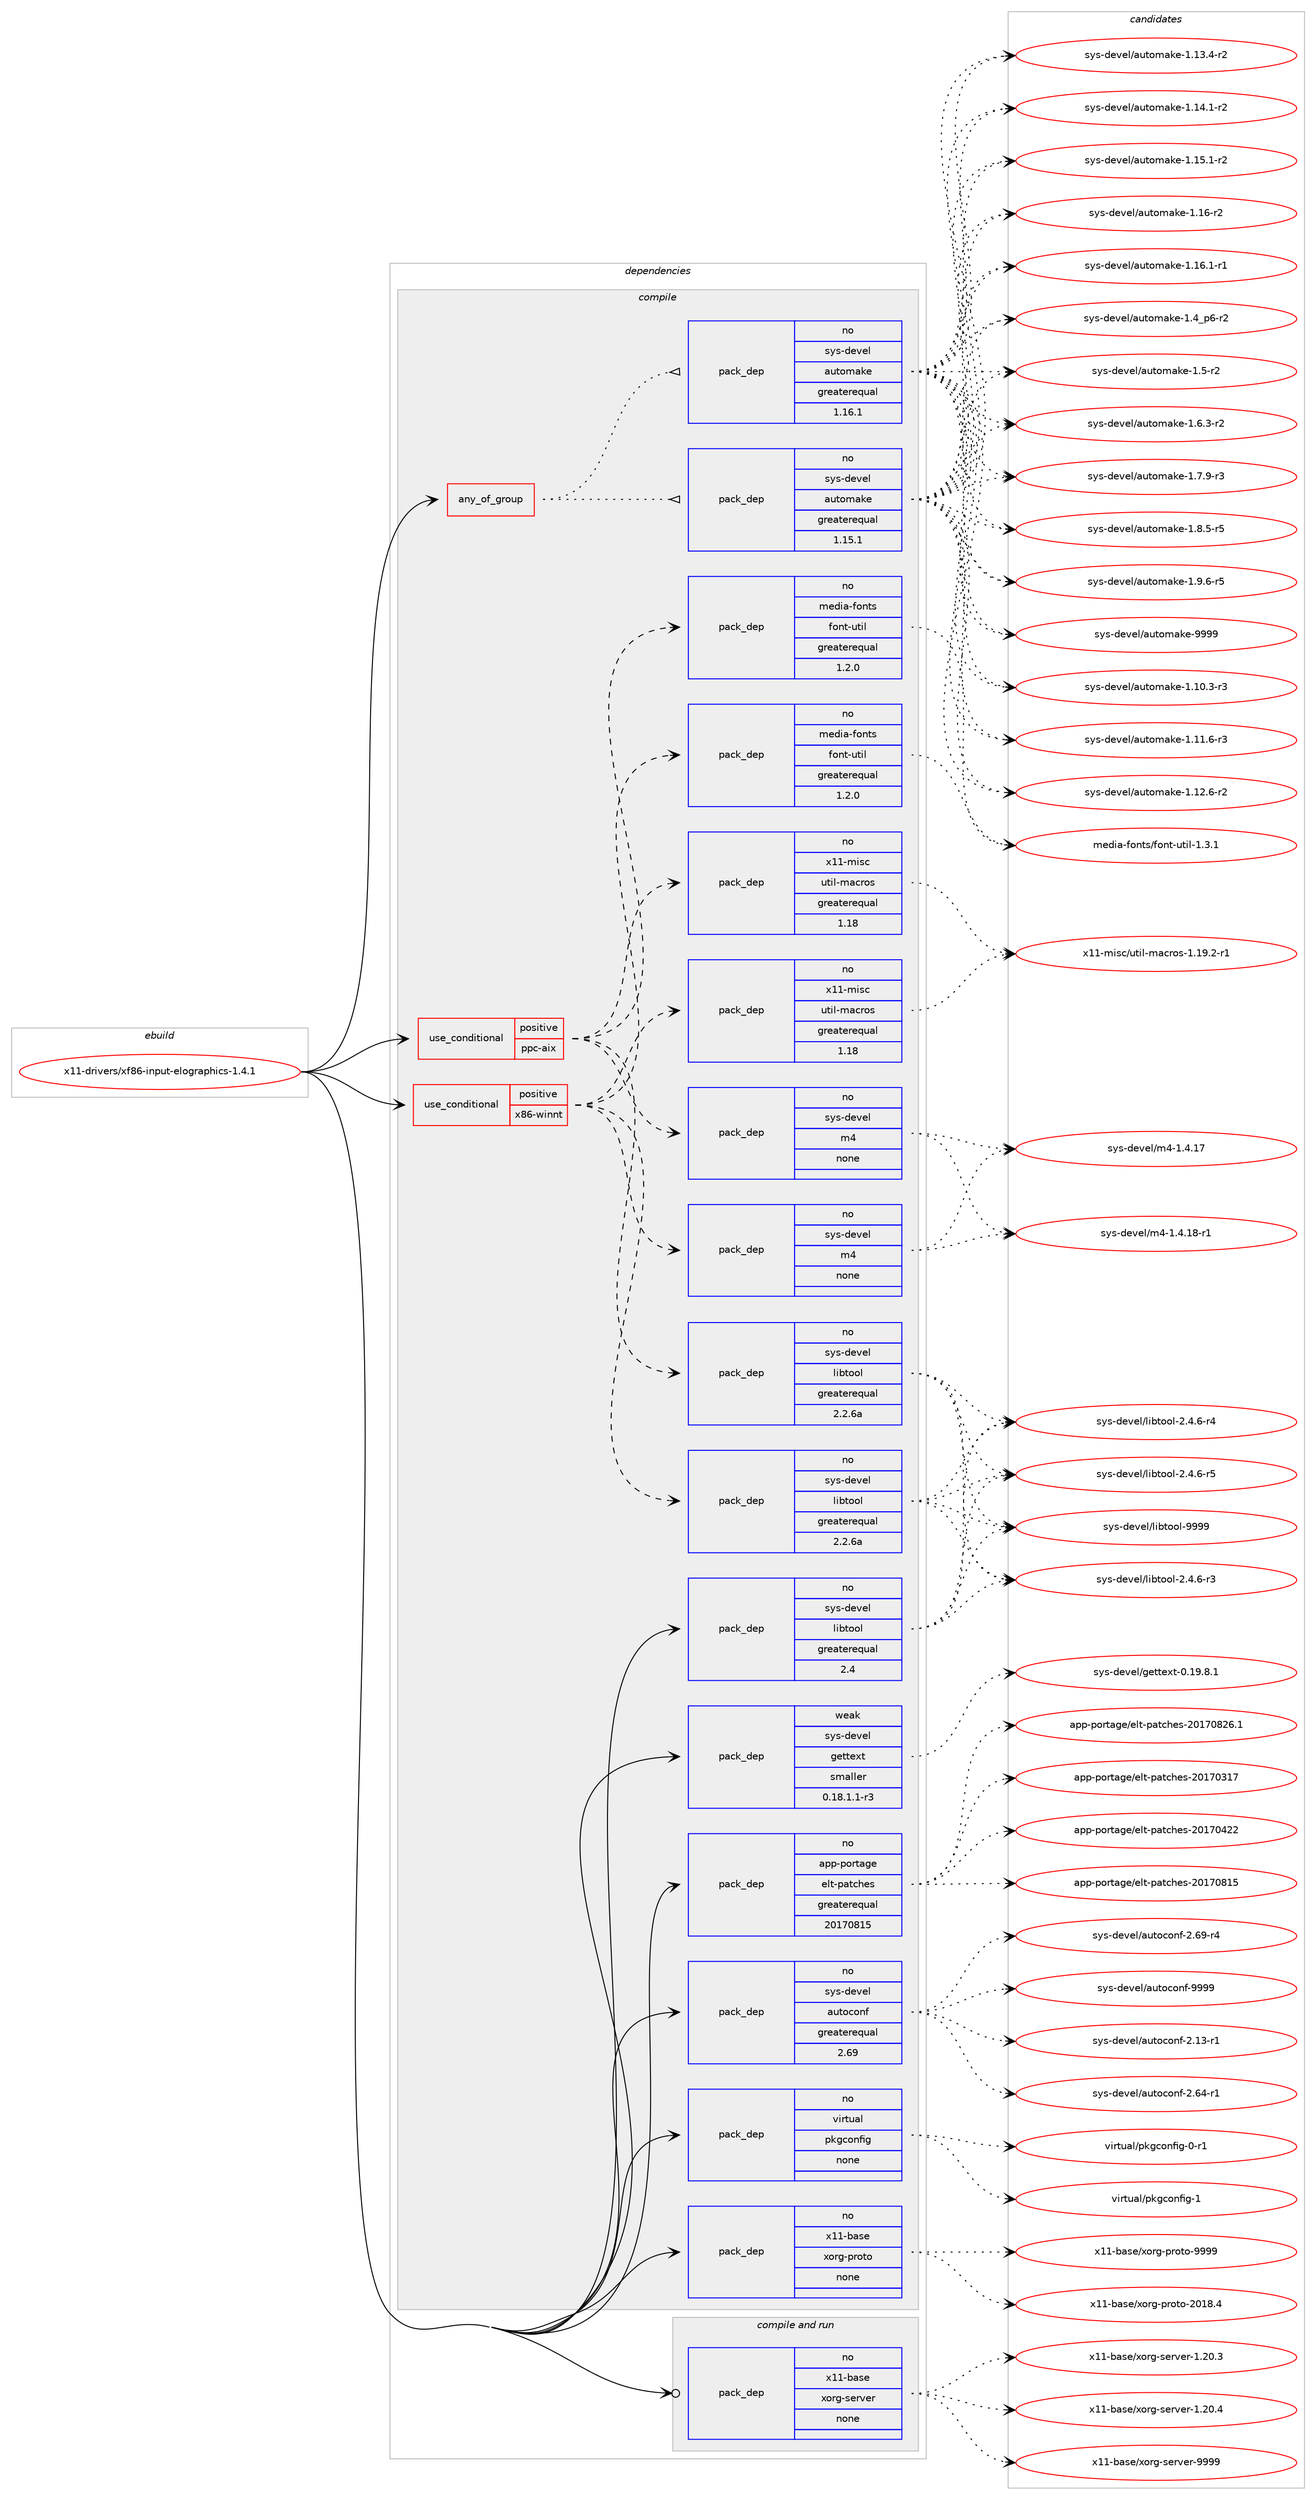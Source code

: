 digraph prolog {

# *************
# Graph options
# *************

newrank=true;
concentrate=true;
compound=true;
graph [rankdir=LR,fontname=Helvetica,fontsize=10,ranksep=1.5];#, ranksep=2.5, nodesep=0.2];
edge  [arrowhead=vee];
node  [fontname=Helvetica,fontsize=10];

# **********
# The ebuild
# **********

subgraph cluster_leftcol {
color=gray;
rank=same;
label=<<i>ebuild</i>>;
id [label="x11-drivers/xf86-input-elographics-1.4.1", color=red, width=4, href="../x11-drivers/xf86-input-elographics-1.4.1.svg"];
}

# ****************
# The dependencies
# ****************

subgraph cluster_midcol {
color=gray;
label=<<i>dependencies</i>>;
subgraph cluster_compile {
fillcolor="#eeeeee";
style=filled;
label=<<i>compile</i>>;
subgraph any28450 {
dependency1756851 [label=<<TABLE BORDER="0" CELLBORDER="1" CELLSPACING="0" CELLPADDING="4"><TR><TD CELLPADDING="10">any_of_group</TD></TR></TABLE>>, shape=none, color=red];subgraph pack1261715 {
dependency1756852 [label=<<TABLE BORDER="0" CELLBORDER="1" CELLSPACING="0" CELLPADDING="4" WIDTH="220"><TR><TD ROWSPAN="6" CELLPADDING="30">pack_dep</TD></TR><TR><TD WIDTH="110">no</TD></TR><TR><TD>sys-devel</TD></TR><TR><TD>automake</TD></TR><TR><TD>greaterequal</TD></TR><TR><TD>1.16.1</TD></TR></TABLE>>, shape=none, color=blue];
}
dependency1756851:e -> dependency1756852:w [weight=20,style="dotted",arrowhead="oinv"];
subgraph pack1261716 {
dependency1756853 [label=<<TABLE BORDER="0" CELLBORDER="1" CELLSPACING="0" CELLPADDING="4" WIDTH="220"><TR><TD ROWSPAN="6" CELLPADDING="30">pack_dep</TD></TR><TR><TD WIDTH="110">no</TD></TR><TR><TD>sys-devel</TD></TR><TR><TD>automake</TD></TR><TR><TD>greaterequal</TD></TR><TR><TD>1.15.1</TD></TR></TABLE>>, shape=none, color=blue];
}
dependency1756851:e -> dependency1756853:w [weight=20,style="dotted",arrowhead="oinv"];
}
id:e -> dependency1756851:w [weight=20,style="solid",arrowhead="vee"];
subgraph cond465683 {
dependency1756854 [label=<<TABLE BORDER="0" CELLBORDER="1" CELLSPACING="0" CELLPADDING="4"><TR><TD ROWSPAN="3" CELLPADDING="10">use_conditional</TD></TR><TR><TD>positive</TD></TR><TR><TD>ppc-aix</TD></TR></TABLE>>, shape=none, color=red];
subgraph pack1261717 {
dependency1756855 [label=<<TABLE BORDER="0" CELLBORDER="1" CELLSPACING="0" CELLPADDING="4" WIDTH="220"><TR><TD ROWSPAN="6" CELLPADDING="30">pack_dep</TD></TR><TR><TD WIDTH="110">no</TD></TR><TR><TD>sys-devel</TD></TR><TR><TD>libtool</TD></TR><TR><TD>greaterequal</TD></TR><TR><TD>2.2.6a</TD></TR></TABLE>>, shape=none, color=blue];
}
dependency1756854:e -> dependency1756855:w [weight=20,style="dashed",arrowhead="vee"];
subgraph pack1261718 {
dependency1756856 [label=<<TABLE BORDER="0" CELLBORDER="1" CELLSPACING="0" CELLPADDING="4" WIDTH="220"><TR><TD ROWSPAN="6" CELLPADDING="30">pack_dep</TD></TR><TR><TD WIDTH="110">no</TD></TR><TR><TD>sys-devel</TD></TR><TR><TD>m4</TD></TR><TR><TD>none</TD></TR><TR><TD></TD></TR></TABLE>>, shape=none, color=blue];
}
dependency1756854:e -> dependency1756856:w [weight=20,style="dashed",arrowhead="vee"];
subgraph pack1261719 {
dependency1756857 [label=<<TABLE BORDER="0" CELLBORDER="1" CELLSPACING="0" CELLPADDING="4" WIDTH="220"><TR><TD ROWSPAN="6" CELLPADDING="30">pack_dep</TD></TR><TR><TD WIDTH="110">no</TD></TR><TR><TD>x11-misc</TD></TR><TR><TD>util-macros</TD></TR><TR><TD>greaterequal</TD></TR><TR><TD>1.18</TD></TR></TABLE>>, shape=none, color=blue];
}
dependency1756854:e -> dependency1756857:w [weight=20,style="dashed",arrowhead="vee"];
subgraph pack1261720 {
dependency1756858 [label=<<TABLE BORDER="0" CELLBORDER="1" CELLSPACING="0" CELLPADDING="4" WIDTH="220"><TR><TD ROWSPAN="6" CELLPADDING="30">pack_dep</TD></TR><TR><TD WIDTH="110">no</TD></TR><TR><TD>media-fonts</TD></TR><TR><TD>font-util</TD></TR><TR><TD>greaterequal</TD></TR><TR><TD>1.2.0</TD></TR></TABLE>>, shape=none, color=blue];
}
dependency1756854:e -> dependency1756858:w [weight=20,style="dashed",arrowhead="vee"];
}
id:e -> dependency1756854:w [weight=20,style="solid",arrowhead="vee"];
subgraph cond465684 {
dependency1756859 [label=<<TABLE BORDER="0" CELLBORDER="1" CELLSPACING="0" CELLPADDING="4"><TR><TD ROWSPAN="3" CELLPADDING="10">use_conditional</TD></TR><TR><TD>positive</TD></TR><TR><TD>x86-winnt</TD></TR></TABLE>>, shape=none, color=red];
subgraph pack1261721 {
dependency1756860 [label=<<TABLE BORDER="0" CELLBORDER="1" CELLSPACING="0" CELLPADDING="4" WIDTH="220"><TR><TD ROWSPAN="6" CELLPADDING="30">pack_dep</TD></TR><TR><TD WIDTH="110">no</TD></TR><TR><TD>sys-devel</TD></TR><TR><TD>libtool</TD></TR><TR><TD>greaterequal</TD></TR><TR><TD>2.2.6a</TD></TR></TABLE>>, shape=none, color=blue];
}
dependency1756859:e -> dependency1756860:w [weight=20,style="dashed",arrowhead="vee"];
subgraph pack1261722 {
dependency1756861 [label=<<TABLE BORDER="0" CELLBORDER="1" CELLSPACING="0" CELLPADDING="4" WIDTH="220"><TR><TD ROWSPAN="6" CELLPADDING="30">pack_dep</TD></TR><TR><TD WIDTH="110">no</TD></TR><TR><TD>sys-devel</TD></TR><TR><TD>m4</TD></TR><TR><TD>none</TD></TR><TR><TD></TD></TR></TABLE>>, shape=none, color=blue];
}
dependency1756859:e -> dependency1756861:w [weight=20,style="dashed",arrowhead="vee"];
subgraph pack1261723 {
dependency1756862 [label=<<TABLE BORDER="0" CELLBORDER="1" CELLSPACING="0" CELLPADDING="4" WIDTH="220"><TR><TD ROWSPAN="6" CELLPADDING="30">pack_dep</TD></TR><TR><TD WIDTH="110">no</TD></TR><TR><TD>x11-misc</TD></TR><TR><TD>util-macros</TD></TR><TR><TD>greaterequal</TD></TR><TR><TD>1.18</TD></TR></TABLE>>, shape=none, color=blue];
}
dependency1756859:e -> dependency1756862:w [weight=20,style="dashed",arrowhead="vee"];
subgraph pack1261724 {
dependency1756863 [label=<<TABLE BORDER="0" CELLBORDER="1" CELLSPACING="0" CELLPADDING="4" WIDTH="220"><TR><TD ROWSPAN="6" CELLPADDING="30">pack_dep</TD></TR><TR><TD WIDTH="110">no</TD></TR><TR><TD>media-fonts</TD></TR><TR><TD>font-util</TD></TR><TR><TD>greaterequal</TD></TR><TR><TD>1.2.0</TD></TR></TABLE>>, shape=none, color=blue];
}
dependency1756859:e -> dependency1756863:w [weight=20,style="dashed",arrowhead="vee"];
}
id:e -> dependency1756859:w [weight=20,style="solid",arrowhead="vee"];
subgraph pack1261725 {
dependency1756864 [label=<<TABLE BORDER="0" CELLBORDER="1" CELLSPACING="0" CELLPADDING="4" WIDTH="220"><TR><TD ROWSPAN="6" CELLPADDING="30">pack_dep</TD></TR><TR><TD WIDTH="110">no</TD></TR><TR><TD>app-portage</TD></TR><TR><TD>elt-patches</TD></TR><TR><TD>greaterequal</TD></TR><TR><TD>20170815</TD></TR></TABLE>>, shape=none, color=blue];
}
id:e -> dependency1756864:w [weight=20,style="solid",arrowhead="vee"];
subgraph pack1261726 {
dependency1756865 [label=<<TABLE BORDER="0" CELLBORDER="1" CELLSPACING="0" CELLPADDING="4" WIDTH="220"><TR><TD ROWSPAN="6" CELLPADDING="30">pack_dep</TD></TR><TR><TD WIDTH="110">no</TD></TR><TR><TD>sys-devel</TD></TR><TR><TD>autoconf</TD></TR><TR><TD>greaterequal</TD></TR><TR><TD>2.69</TD></TR></TABLE>>, shape=none, color=blue];
}
id:e -> dependency1756865:w [weight=20,style="solid",arrowhead="vee"];
subgraph pack1261727 {
dependency1756866 [label=<<TABLE BORDER="0" CELLBORDER="1" CELLSPACING="0" CELLPADDING="4" WIDTH="220"><TR><TD ROWSPAN="6" CELLPADDING="30">pack_dep</TD></TR><TR><TD WIDTH="110">no</TD></TR><TR><TD>sys-devel</TD></TR><TR><TD>libtool</TD></TR><TR><TD>greaterequal</TD></TR><TR><TD>2.4</TD></TR></TABLE>>, shape=none, color=blue];
}
id:e -> dependency1756866:w [weight=20,style="solid",arrowhead="vee"];
subgraph pack1261728 {
dependency1756867 [label=<<TABLE BORDER="0" CELLBORDER="1" CELLSPACING="0" CELLPADDING="4" WIDTH="220"><TR><TD ROWSPAN="6" CELLPADDING="30">pack_dep</TD></TR><TR><TD WIDTH="110">no</TD></TR><TR><TD>virtual</TD></TR><TR><TD>pkgconfig</TD></TR><TR><TD>none</TD></TR><TR><TD></TD></TR></TABLE>>, shape=none, color=blue];
}
id:e -> dependency1756867:w [weight=20,style="solid",arrowhead="vee"];
subgraph pack1261729 {
dependency1756868 [label=<<TABLE BORDER="0" CELLBORDER="1" CELLSPACING="0" CELLPADDING="4" WIDTH="220"><TR><TD ROWSPAN="6" CELLPADDING="30">pack_dep</TD></TR><TR><TD WIDTH="110">no</TD></TR><TR><TD>x11-base</TD></TR><TR><TD>xorg-proto</TD></TR><TR><TD>none</TD></TR><TR><TD></TD></TR></TABLE>>, shape=none, color=blue];
}
id:e -> dependency1756868:w [weight=20,style="solid",arrowhead="vee"];
subgraph pack1261730 {
dependency1756869 [label=<<TABLE BORDER="0" CELLBORDER="1" CELLSPACING="0" CELLPADDING="4" WIDTH="220"><TR><TD ROWSPAN="6" CELLPADDING="30">pack_dep</TD></TR><TR><TD WIDTH="110">weak</TD></TR><TR><TD>sys-devel</TD></TR><TR><TD>gettext</TD></TR><TR><TD>smaller</TD></TR><TR><TD>0.18.1.1-r3</TD></TR></TABLE>>, shape=none, color=blue];
}
id:e -> dependency1756869:w [weight=20,style="solid",arrowhead="vee"];
}
subgraph cluster_compileandrun {
fillcolor="#eeeeee";
style=filled;
label=<<i>compile and run</i>>;
subgraph pack1261731 {
dependency1756870 [label=<<TABLE BORDER="0" CELLBORDER="1" CELLSPACING="0" CELLPADDING="4" WIDTH="220"><TR><TD ROWSPAN="6" CELLPADDING="30">pack_dep</TD></TR><TR><TD WIDTH="110">no</TD></TR><TR><TD>x11-base</TD></TR><TR><TD>xorg-server</TD></TR><TR><TD>none</TD></TR><TR><TD></TD></TR></TABLE>>, shape=none, color=blue];
}
id:e -> dependency1756870:w [weight=20,style="solid",arrowhead="odotvee"];
}
subgraph cluster_run {
fillcolor="#eeeeee";
style=filled;
label=<<i>run</i>>;
}
}

# **************
# The candidates
# **************

subgraph cluster_choices {
rank=same;
color=gray;
label=<<i>candidates</i>>;

subgraph choice1261715 {
color=black;
nodesep=1;
choice11512111545100101118101108479711711611110997107101454946494846514511451 [label="sys-devel/automake-1.10.3-r3", color=red, width=4,href="../sys-devel/automake-1.10.3-r3.svg"];
choice11512111545100101118101108479711711611110997107101454946494946544511451 [label="sys-devel/automake-1.11.6-r3", color=red, width=4,href="../sys-devel/automake-1.11.6-r3.svg"];
choice11512111545100101118101108479711711611110997107101454946495046544511450 [label="sys-devel/automake-1.12.6-r2", color=red, width=4,href="../sys-devel/automake-1.12.6-r2.svg"];
choice11512111545100101118101108479711711611110997107101454946495146524511450 [label="sys-devel/automake-1.13.4-r2", color=red, width=4,href="../sys-devel/automake-1.13.4-r2.svg"];
choice11512111545100101118101108479711711611110997107101454946495246494511450 [label="sys-devel/automake-1.14.1-r2", color=red, width=4,href="../sys-devel/automake-1.14.1-r2.svg"];
choice11512111545100101118101108479711711611110997107101454946495346494511450 [label="sys-devel/automake-1.15.1-r2", color=red, width=4,href="../sys-devel/automake-1.15.1-r2.svg"];
choice1151211154510010111810110847971171161111099710710145494649544511450 [label="sys-devel/automake-1.16-r2", color=red, width=4,href="../sys-devel/automake-1.16-r2.svg"];
choice11512111545100101118101108479711711611110997107101454946495446494511449 [label="sys-devel/automake-1.16.1-r1", color=red, width=4,href="../sys-devel/automake-1.16.1-r1.svg"];
choice115121115451001011181011084797117116111109971071014549465295112544511450 [label="sys-devel/automake-1.4_p6-r2", color=red, width=4,href="../sys-devel/automake-1.4_p6-r2.svg"];
choice11512111545100101118101108479711711611110997107101454946534511450 [label="sys-devel/automake-1.5-r2", color=red, width=4,href="../sys-devel/automake-1.5-r2.svg"];
choice115121115451001011181011084797117116111109971071014549465446514511450 [label="sys-devel/automake-1.6.3-r2", color=red, width=4,href="../sys-devel/automake-1.6.3-r2.svg"];
choice115121115451001011181011084797117116111109971071014549465546574511451 [label="sys-devel/automake-1.7.9-r3", color=red, width=4,href="../sys-devel/automake-1.7.9-r3.svg"];
choice115121115451001011181011084797117116111109971071014549465646534511453 [label="sys-devel/automake-1.8.5-r5", color=red, width=4,href="../sys-devel/automake-1.8.5-r5.svg"];
choice115121115451001011181011084797117116111109971071014549465746544511453 [label="sys-devel/automake-1.9.6-r5", color=red, width=4,href="../sys-devel/automake-1.9.6-r5.svg"];
choice115121115451001011181011084797117116111109971071014557575757 [label="sys-devel/automake-9999", color=red, width=4,href="../sys-devel/automake-9999.svg"];
dependency1756852:e -> choice11512111545100101118101108479711711611110997107101454946494846514511451:w [style=dotted,weight="100"];
dependency1756852:e -> choice11512111545100101118101108479711711611110997107101454946494946544511451:w [style=dotted,weight="100"];
dependency1756852:e -> choice11512111545100101118101108479711711611110997107101454946495046544511450:w [style=dotted,weight="100"];
dependency1756852:e -> choice11512111545100101118101108479711711611110997107101454946495146524511450:w [style=dotted,weight="100"];
dependency1756852:e -> choice11512111545100101118101108479711711611110997107101454946495246494511450:w [style=dotted,weight="100"];
dependency1756852:e -> choice11512111545100101118101108479711711611110997107101454946495346494511450:w [style=dotted,weight="100"];
dependency1756852:e -> choice1151211154510010111810110847971171161111099710710145494649544511450:w [style=dotted,weight="100"];
dependency1756852:e -> choice11512111545100101118101108479711711611110997107101454946495446494511449:w [style=dotted,weight="100"];
dependency1756852:e -> choice115121115451001011181011084797117116111109971071014549465295112544511450:w [style=dotted,weight="100"];
dependency1756852:e -> choice11512111545100101118101108479711711611110997107101454946534511450:w [style=dotted,weight="100"];
dependency1756852:e -> choice115121115451001011181011084797117116111109971071014549465446514511450:w [style=dotted,weight="100"];
dependency1756852:e -> choice115121115451001011181011084797117116111109971071014549465546574511451:w [style=dotted,weight="100"];
dependency1756852:e -> choice115121115451001011181011084797117116111109971071014549465646534511453:w [style=dotted,weight="100"];
dependency1756852:e -> choice115121115451001011181011084797117116111109971071014549465746544511453:w [style=dotted,weight="100"];
dependency1756852:e -> choice115121115451001011181011084797117116111109971071014557575757:w [style=dotted,weight="100"];
}
subgraph choice1261716 {
color=black;
nodesep=1;
choice11512111545100101118101108479711711611110997107101454946494846514511451 [label="sys-devel/automake-1.10.3-r3", color=red, width=4,href="../sys-devel/automake-1.10.3-r3.svg"];
choice11512111545100101118101108479711711611110997107101454946494946544511451 [label="sys-devel/automake-1.11.6-r3", color=red, width=4,href="../sys-devel/automake-1.11.6-r3.svg"];
choice11512111545100101118101108479711711611110997107101454946495046544511450 [label="sys-devel/automake-1.12.6-r2", color=red, width=4,href="../sys-devel/automake-1.12.6-r2.svg"];
choice11512111545100101118101108479711711611110997107101454946495146524511450 [label="sys-devel/automake-1.13.4-r2", color=red, width=4,href="../sys-devel/automake-1.13.4-r2.svg"];
choice11512111545100101118101108479711711611110997107101454946495246494511450 [label="sys-devel/automake-1.14.1-r2", color=red, width=4,href="../sys-devel/automake-1.14.1-r2.svg"];
choice11512111545100101118101108479711711611110997107101454946495346494511450 [label="sys-devel/automake-1.15.1-r2", color=red, width=4,href="../sys-devel/automake-1.15.1-r2.svg"];
choice1151211154510010111810110847971171161111099710710145494649544511450 [label="sys-devel/automake-1.16-r2", color=red, width=4,href="../sys-devel/automake-1.16-r2.svg"];
choice11512111545100101118101108479711711611110997107101454946495446494511449 [label="sys-devel/automake-1.16.1-r1", color=red, width=4,href="../sys-devel/automake-1.16.1-r1.svg"];
choice115121115451001011181011084797117116111109971071014549465295112544511450 [label="sys-devel/automake-1.4_p6-r2", color=red, width=4,href="../sys-devel/automake-1.4_p6-r2.svg"];
choice11512111545100101118101108479711711611110997107101454946534511450 [label="sys-devel/automake-1.5-r2", color=red, width=4,href="../sys-devel/automake-1.5-r2.svg"];
choice115121115451001011181011084797117116111109971071014549465446514511450 [label="sys-devel/automake-1.6.3-r2", color=red, width=4,href="../sys-devel/automake-1.6.3-r2.svg"];
choice115121115451001011181011084797117116111109971071014549465546574511451 [label="sys-devel/automake-1.7.9-r3", color=red, width=4,href="../sys-devel/automake-1.7.9-r3.svg"];
choice115121115451001011181011084797117116111109971071014549465646534511453 [label="sys-devel/automake-1.8.5-r5", color=red, width=4,href="../sys-devel/automake-1.8.5-r5.svg"];
choice115121115451001011181011084797117116111109971071014549465746544511453 [label="sys-devel/automake-1.9.6-r5", color=red, width=4,href="../sys-devel/automake-1.9.6-r5.svg"];
choice115121115451001011181011084797117116111109971071014557575757 [label="sys-devel/automake-9999", color=red, width=4,href="../sys-devel/automake-9999.svg"];
dependency1756853:e -> choice11512111545100101118101108479711711611110997107101454946494846514511451:w [style=dotted,weight="100"];
dependency1756853:e -> choice11512111545100101118101108479711711611110997107101454946494946544511451:w [style=dotted,weight="100"];
dependency1756853:e -> choice11512111545100101118101108479711711611110997107101454946495046544511450:w [style=dotted,weight="100"];
dependency1756853:e -> choice11512111545100101118101108479711711611110997107101454946495146524511450:w [style=dotted,weight="100"];
dependency1756853:e -> choice11512111545100101118101108479711711611110997107101454946495246494511450:w [style=dotted,weight="100"];
dependency1756853:e -> choice11512111545100101118101108479711711611110997107101454946495346494511450:w [style=dotted,weight="100"];
dependency1756853:e -> choice1151211154510010111810110847971171161111099710710145494649544511450:w [style=dotted,weight="100"];
dependency1756853:e -> choice11512111545100101118101108479711711611110997107101454946495446494511449:w [style=dotted,weight="100"];
dependency1756853:e -> choice115121115451001011181011084797117116111109971071014549465295112544511450:w [style=dotted,weight="100"];
dependency1756853:e -> choice11512111545100101118101108479711711611110997107101454946534511450:w [style=dotted,weight="100"];
dependency1756853:e -> choice115121115451001011181011084797117116111109971071014549465446514511450:w [style=dotted,weight="100"];
dependency1756853:e -> choice115121115451001011181011084797117116111109971071014549465546574511451:w [style=dotted,weight="100"];
dependency1756853:e -> choice115121115451001011181011084797117116111109971071014549465646534511453:w [style=dotted,weight="100"];
dependency1756853:e -> choice115121115451001011181011084797117116111109971071014549465746544511453:w [style=dotted,weight="100"];
dependency1756853:e -> choice115121115451001011181011084797117116111109971071014557575757:w [style=dotted,weight="100"];
}
subgraph choice1261717 {
color=black;
nodesep=1;
choice1151211154510010111810110847108105981161111111084550465246544511451 [label="sys-devel/libtool-2.4.6-r3", color=red, width=4,href="../sys-devel/libtool-2.4.6-r3.svg"];
choice1151211154510010111810110847108105981161111111084550465246544511452 [label="sys-devel/libtool-2.4.6-r4", color=red, width=4,href="../sys-devel/libtool-2.4.6-r4.svg"];
choice1151211154510010111810110847108105981161111111084550465246544511453 [label="sys-devel/libtool-2.4.6-r5", color=red, width=4,href="../sys-devel/libtool-2.4.6-r5.svg"];
choice1151211154510010111810110847108105981161111111084557575757 [label="sys-devel/libtool-9999", color=red, width=4,href="../sys-devel/libtool-9999.svg"];
dependency1756855:e -> choice1151211154510010111810110847108105981161111111084550465246544511451:w [style=dotted,weight="100"];
dependency1756855:e -> choice1151211154510010111810110847108105981161111111084550465246544511452:w [style=dotted,weight="100"];
dependency1756855:e -> choice1151211154510010111810110847108105981161111111084550465246544511453:w [style=dotted,weight="100"];
dependency1756855:e -> choice1151211154510010111810110847108105981161111111084557575757:w [style=dotted,weight="100"];
}
subgraph choice1261718 {
color=black;
nodesep=1;
choice11512111545100101118101108471095245494652464955 [label="sys-devel/m4-1.4.17", color=red, width=4,href="../sys-devel/m4-1.4.17.svg"];
choice115121115451001011181011084710952454946524649564511449 [label="sys-devel/m4-1.4.18-r1", color=red, width=4,href="../sys-devel/m4-1.4.18-r1.svg"];
dependency1756856:e -> choice11512111545100101118101108471095245494652464955:w [style=dotted,weight="100"];
dependency1756856:e -> choice115121115451001011181011084710952454946524649564511449:w [style=dotted,weight="100"];
}
subgraph choice1261719 {
color=black;
nodesep=1;
choice1204949451091051159947117116105108451099799114111115454946495746504511449 [label="x11-misc/util-macros-1.19.2-r1", color=red, width=4,href="../x11-misc/util-macros-1.19.2-r1.svg"];
dependency1756857:e -> choice1204949451091051159947117116105108451099799114111115454946495746504511449:w [style=dotted,weight="100"];
}
subgraph choice1261720 {
color=black;
nodesep=1;
choice10910110010597451021111101161154710211111011645117116105108454946514649 [label="media-fonts/font-util-1.3.1", color=red, width=4,href="../media-fonts/font-util-1.3.1.svg"];
dependency1756858:e -> choice10910110010597451021111101161154710211111011645117116105108454946514649:w [style=dotted,weight="100"];
}
subgraph choice1261721 {
color=black;
nodesep=1;
choice1151211154510010111810110847108105981161111111084550465246544511451 [label="sys-devel/libtool-2.4.6-r3", color=red, width=4,href="../sys-devel/libtool-2.4.6-r3.svg"];
choice1151211154510010111810110847108105981161111111084550465246544511452 [label="sys-devel/libtool-2.4.6-r4", color=red, width=4,href="../sys-devel/libtool-2.4.6-r4.svg"];
choice1151211154510010111810110847108105981161111111084550465246544511453 [label="sys-devel/libtool-2.4.6-r5", color=red, width=4,href="../sys-devel/libtool-2.4.6-r5.svg"];
choice1151211154510010111810110847108105981161111111084557575757 [label="sys-devel/libtool-9999", color=red, width=4,href="../sys-devel/libtool-9999.svg"];
dependency1756860:e -> choice1151211154510010111810110847108105981161111111084550465246544511451:w [style=dotted,weight="100"];
dependency1756860:e -> choice1151211154510010111810110847108105981161111111084550465246544511452:w [style=dotted,weight="100"];
dependency1756860:e -> choice1151211154510010111810110847108105981161111111084550465246544511453:w [style=dotted,weight="100"];
dependency1756860:e -> choice1151211154510010111810110847108105981161111111084557575757:w [style=dotted,weight="100"];
}
subgraph choice1261722 {
color=black;
nodesep=1;
choice11512111545100101118101108471095245494652464955 [label="sys-devel/m4-1.4.17", color=red, width=4,href="../sys-devel/m4-1.4.17.svg"];
choice115121115451001011181011084710952454946524649564511449 [label="sys-devel/m4-1.4.18-r1", color=red, width=4,href="../sys-devel/m4-1.4.18-r1.svg"];
dependency1756861:e -> choice11512111545100101118101108471095245494652464955:w [style=dotted,weight="100"];
dependency1756861:e -> choice115121115451001011181011084710952454946524649564511449:w [style=dotted,weight="100"];
}
subgraph choice1261723 {
color=black;
nodesep=1;
choice1204949451091051159947117116105108451099799114111115454946495746504511449 [label="x11-misc/util-macros-1.19.2-r1", color=red, width=4,href="../x11-misc/util-macros-1.19.2-r1.svg"];
dependency1756862:e -> choice1204949451091051159947117116105108451099799114111115454946495746504511449:w [style=dotted,weight="100"];
}
subgraph choice1261724 {
color=black;
nodesep=1;
choice10910110010597451021111101161154710211111011645117116105108454946514649 [label="media-fonts/font-util-1.3.1", color=red, width=4,href="../media-fonts/font-util-1.3.1.svg"];
dependency1756863:e -> choice10910110010597451021111101161154710211111011645117116105108454946514649:w [style=dotted,weight="100"];
}
subgraph choice1261725 {
color=black;
nodesep=1;
choice97112112451121111141169710310147101108116451129711699104101115455048495548514955 [label="app-portage/elt-patches-20170317", color=red, width=4,href="../app-portage/elt-patches-20170317.svg"];
choice97112112451121111141169710310147101108116451129711699104101115455048495548525050 [label="app-portage/elt-patches-20170422", color=red, width=4,href="../app-portage/elt-patches-20170422.svg"];
choice97112112451121111141169710310147101108116451129711699104101115455048495548564953 [label="app-portage/elt-patches-20170815", color=red, width=4,href="../app-portage/elt-patches-20170815.svg"];
choice971121124511211111411697103101471011081164511297116991041011154550484955485650544649 [label="app-portage/elt-patches-20170826.1", color=red, width=4,href="../app-portage/elt-patches-20170826.1.svg"];
dependency1756864:e -> choice97112112451121111141169710310147101108116451129711699104101115455048495548514955:w [style=dotted,weight="100"];
dependency1756864:e -> choice97112112451121111141169710310147101108116451129711699104101115455048495548525050:w [style=dotted,weight="100"];
dependency1756864:e -> choice97112112451121111141169710310147101108116451129711699104101115455048495548564953:w [style=dotted,weight="100"];
dependency1756864:e -> choice971121124511211111411697103101471011081164511297116991041011154550484955485650544649:w [style=dotted,weight="100"];
}
subgraph choice1261726 {
color=black;
nodesep=1;
choice1151211154510010111810110847971171161119911111010245504649514511449 [label="sys-devel/autoconf-2.13-r1", color=red, width=4,href="../sys-devel/autoconf-2.13-r1.svg"];
choice1151211154510010111810110847971171161119911111010245504654524511449 [label="sys-devel/autoconf-2.64-r1", color=red, width=4,href="../sys-devel/autoconf-2.64-r1.svg"];
choice1151211154510010111810110847971171161119911111010245504654574511452 [label="sys-devel/autoconf-2.69-r4", color=red, width=4,href="../sys-devel/autoconf-2.69-r4.svg"];
choice115121115451001011181011084797117116111991111101024557575757 [label="sys-devel/autoconf-9999", color=red, width=4,href="../sys-devel/autoconf-9999.svg"];
dependency1756865:e -> choice1151211154510010111810110847971171161119911111010245504649514511449:w [style=dotted,weight="100"];
dependency1756865:e -> choice1151211154510010111810110847971171161119911111010245504654524511449:w [style=dotted,weight="100"];
dependency1756865:e -> choice1151211154510010111810110847971171161119911111010245504654574511452:w [style=dotted,weight="100"];
dependency1756865:e -> choice115121115451001011181011084797117116111991111101024557575757:w [style=dotted,weight="100"];
}
subgraph choice1261727 {
color=black;
nodesep=1;
choice1151211154510010111810110847108105981161111111084550465246544511451 [label="sys-devel/libtool-2.4.6-r3", color=red, width=4,href="../sys-devel/libtool-2.4.6-r3.svg"];
choice1151211154510010111810110847108105981161111111084550465246544511452 [label="sys-devel/libtool-2.4.6-r4", color=red, width=4,href="../sys-devel/libtool-2.4.6-r4.svg"];
choice1151211154510010111810110847108105981161111111084550465246544511453 [label="sys-devel/libtool-2.4.6-r5", color=red, width=4,href="../sys-devel/libtool-2.4.6-r5.svg"];
choice1151211154510010111810110847108105981161111111084557575757 [label="sys-devel/libtool-9999", color=red, width=4,href="../sys-devel/libtool-9999.svg"];
dependency1756866:e -> choice1151211154510010111810110847108105981161111111084550465246544511451:w [style=dotted,weight="100"];
dependency1756866:e -> choice1151211154510010111810110847108105981161111111084550465246544511452:w [style=dotted,weight="100"];
dependency1756866:e -> choice1151211154510010111810110847108105981161111111084550465246544511453:w [style=dotted,weight="100"];
dependency1756866:e -> choice1151211154510010111810110847108105981161111111084557575757:w [style=dotted,weight="100"];
}
subgraph choice1261728 {
color=black;
nodesep=1;
choice11810511411611797108471121071039911111010210510345484511449 [label="virtual/pkgconfig-0-r1", color=red, width=4,href="../virtual/pkgconfig-0-r1.svg"];
choice1181051141161179710847112107103991111101021051034549 [label="virtual/pkgconfig-1", color=red, width=4,href="../virtual/pkgconfig-1.svg"];
dependency1756867:e -> choice11810511411611797108471121071039911111010210510345484511449:w [style=dotted,weight="100"];
dependency1756867:e -> choice1181051141161179710847112107103991111101021051034549:w [style=dotted,weight="100"];
}
subgraph choice1261729 {
color=black;
nodesep=1;
choice1204949459897115101471201111141034511211411111611145504849564652 [label="x11-base/xorg-proto-2018.4", color=red, width=4,href="../x11-base/xorg-proto-2018.4.svg"];
choice120494945989711510147120111114103451121141111161114557575757 [label="x11-base/xorg-proto-9999", color=red, width=4,href="../x11-base/xorg-proto-9999.svg"];
dependency1756868:e -> choice1204949459897115101471201111141034511211411111611145504849564652:w [style=dotted,weight="100"];
dependency1756868:e -> choice120494945989711510147120111114103451121141111161114557575757:w [style=dotted,weight="100"];
}
subgraph choice1261730 {
color=black;
nodesep=1;
choice1151211154510010111810110847103101116116101120116454846495746564649 [label="sys-devel/gettext-0.19.8.1", color=red, width=4,href="../sys-devel/gettext-0.19.8.1.svg"];
dependency1756869:e -> choice1151211154510010111810110847103101116116101120116454846495746564649:w [style=dotted,weight="100"];
}
subgraph choice1261731 {
color=black;
nodesep=1;
choice1204949459897115101471201111141034511510111411810111445494650484651 [label="x11-base/xorg-server-1.20.3", color=red, width=4,href="../x11-base/xorg-server-1.20.3.svg"];
choice1204949459897115101471201111141034511510111411810111445494650484652 [label="x11-base/xorg-server-1.20.4", color=red, width=4,href="../x11-base/xorg-server-1.20.4.svg"];
choice120494945989711510147120111114103451151011141181011144557575757 [label="x11-base/xorg-server-9999", color=red, width=4,href="../x11-base/xorg-server-9999.svg"];
dependency1756870:e -> choice1204949459897115101471201111141034511510111411810111445494650484651:w [style=dotted,weight="100"];
dependency1756870:e -> choice1204949459897115101471201111141034511510111411810111445494650484652:w [style=dotted,weight="100"];
dependency1756870:e -> choice120494945989711510147120111114103451151011141181011144557575757:w [style=dotted,weight="100"];
}
}

}

